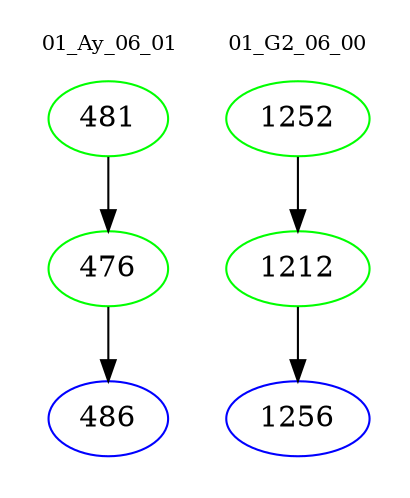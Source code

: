 digraph{
subgraph cluster_0 {
color = white
label = "01_Ay_06_01";
fontsize=10;
T0_481 [label="481", color="green"]
T0_481 -> T0_476 [color="black"]
T0_476 [label="476", color="green"]
T0_476 -> T0_486 [color="black"]
T0_486 [label="486", color="blue"]
}
subgraph cluster_1 {
color = white
label = "01_G2_06_00";
fontsize=10;
T1_1252 [label="1252", color="green"]
T1_1252 -> T1_1212 [color="black"]
T1_1212 [label="1212", color="green"]
T1_1212 -> T1_1256 [color="black"]
T1_1256 [label="1256", color="blue"]
}
}
